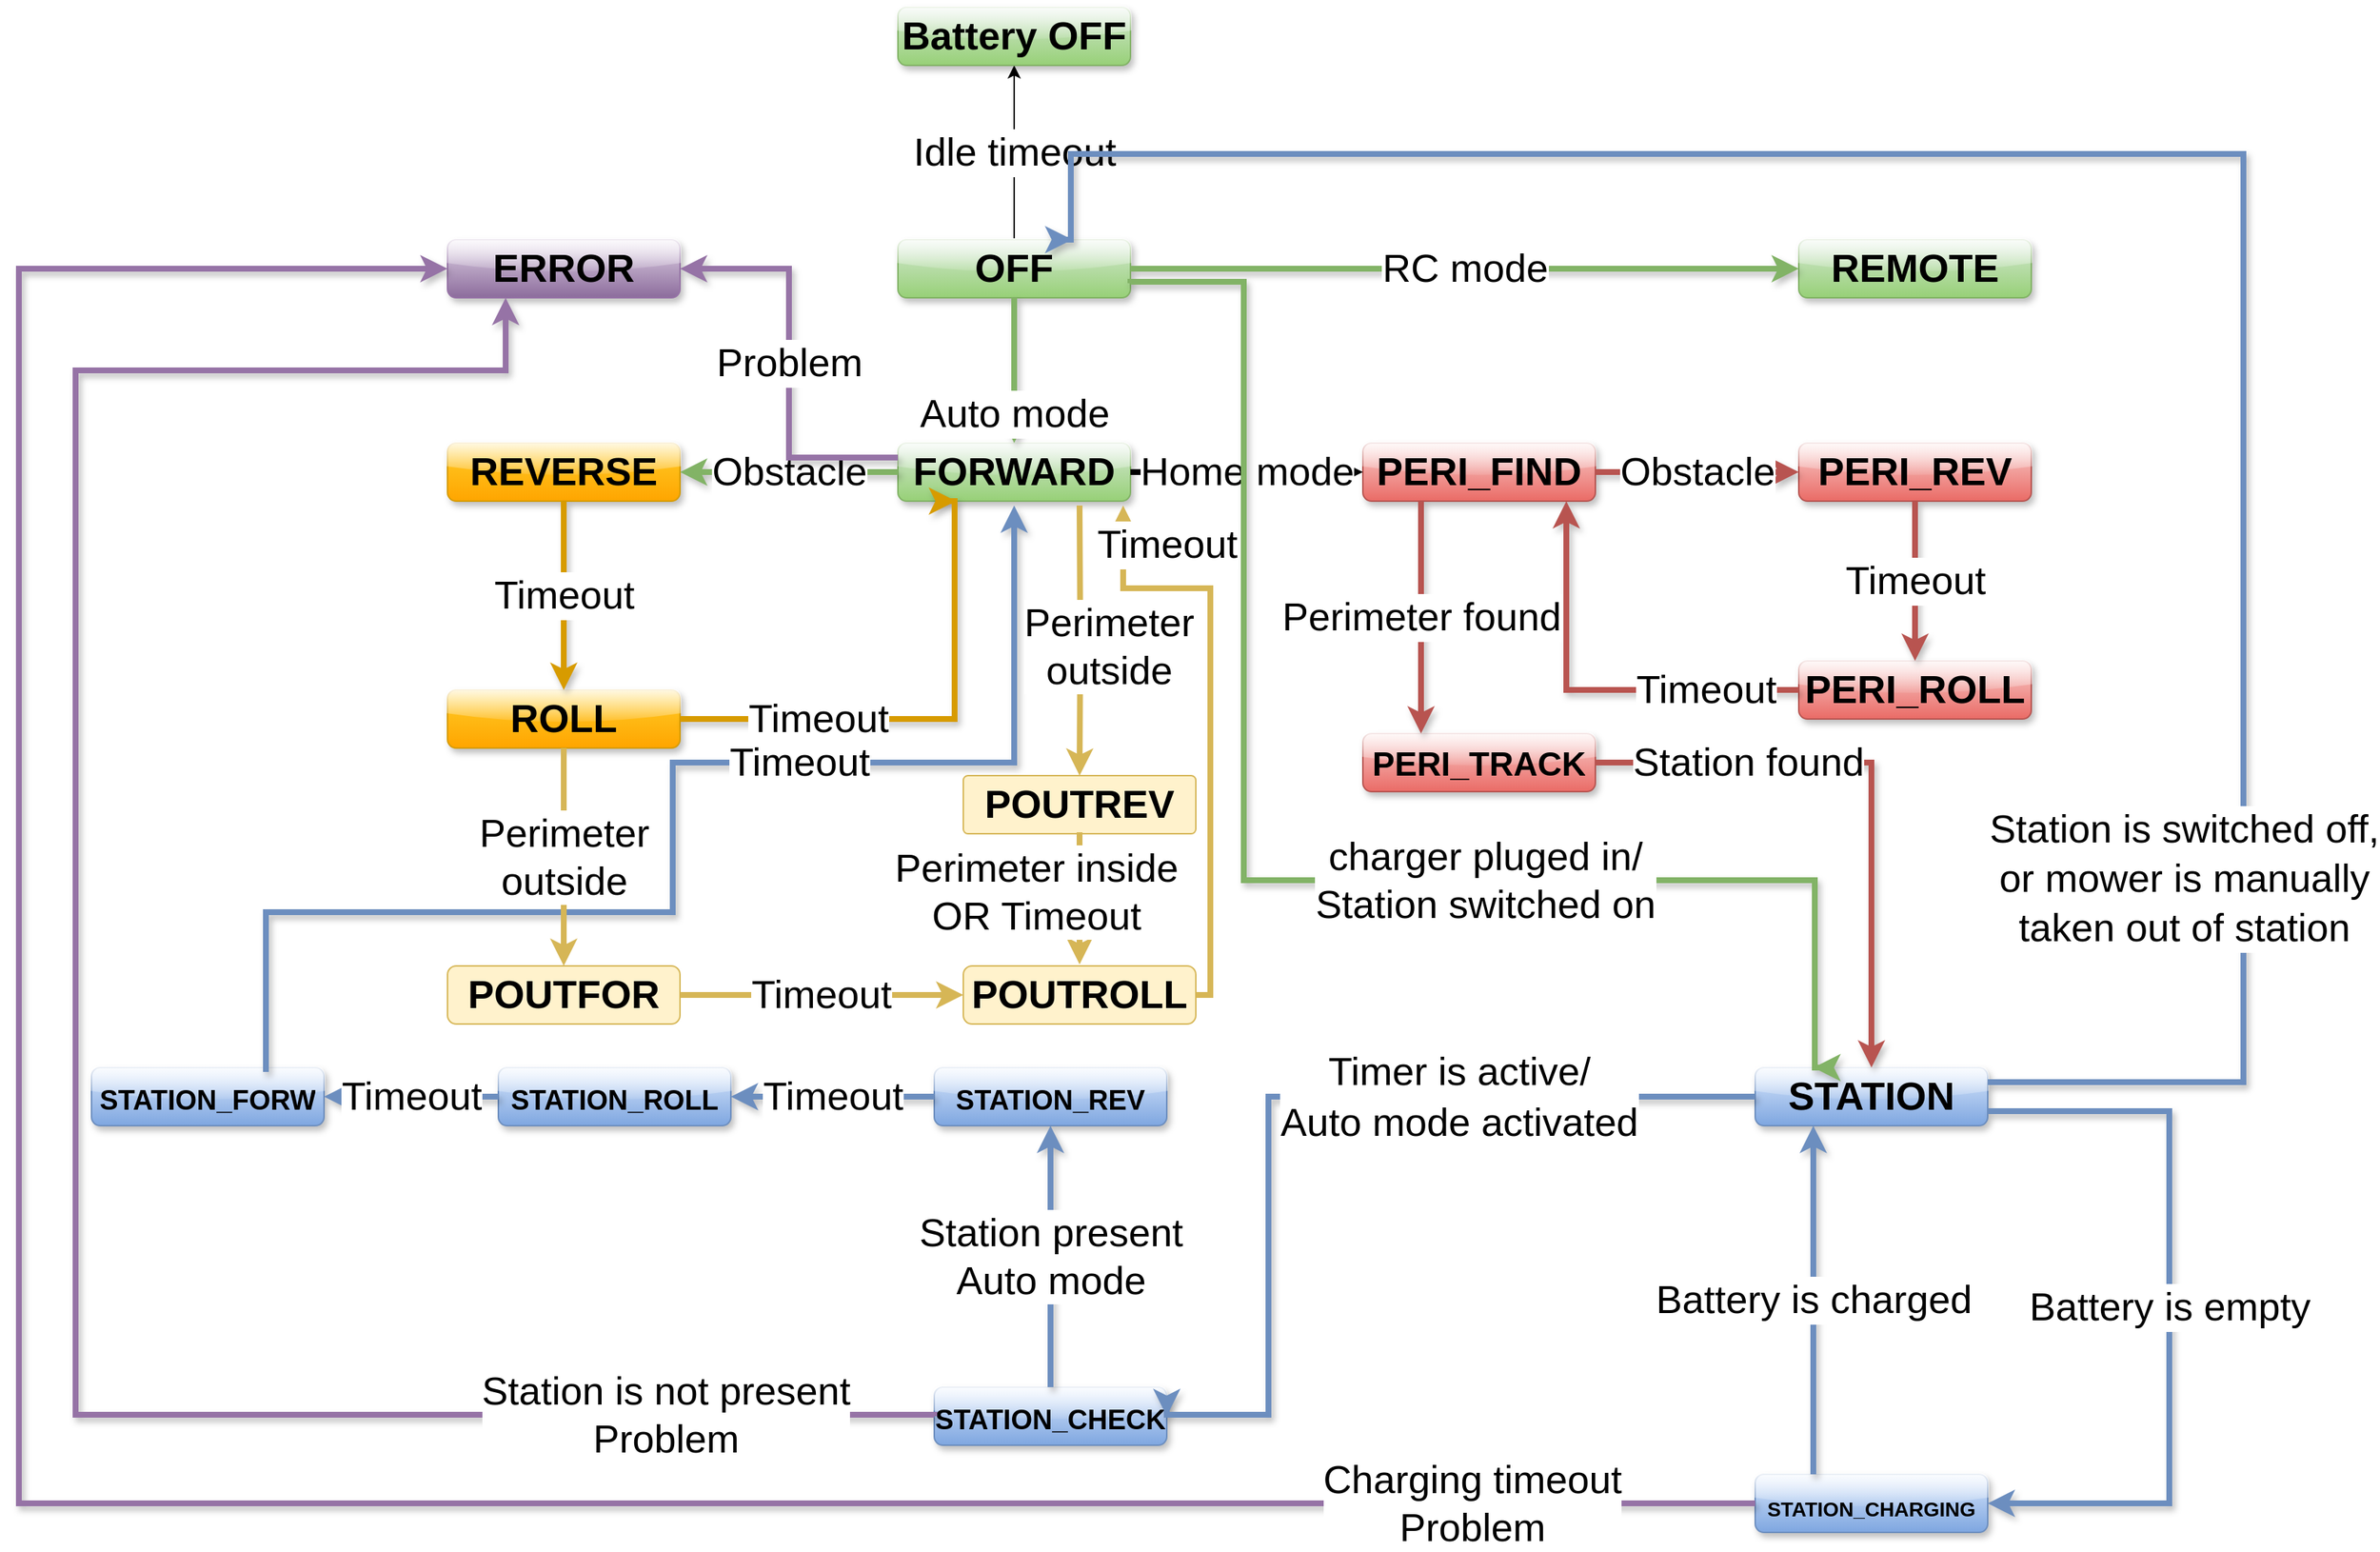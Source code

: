 <mxfile version="19.0.3" type="device"><diagram name="Page-1" id="0"><mxGraphModel dx="2754" dy="857" grid="1" gridSize="10" guides="1" tooltips="1" connect="1" arrows="1" fold="1" page="1" pageScale="1" pageWidth="1652" pageHeight="1169" background="none" math="0" shadow="0"><root><mxCell id="0"/><mxCell id="1" parent="0"/><mxCell id="2" value="&lt;font style=&quot;font-size: 14px&quot;&gt;STATION_CHARGING&lt;/font&gt;" style="text;html=1;align=center;verticalAlign=middle;whiteSpace=wrap;overflow=hidden;fontSize=27;fontStyle=1;spacing=0;rounded=1;blue" parent="1" vertex="1"><mxGeometry x="-415" y="1070" width="160" height="40" as="geometry"/></mxCell><mxCell id="3" value="&lt;font style=&quot;font-size: 23px&quot;&gt;PERI_TRACK&lt;/font&gt;" style="text;html=1;align=center;verticalAlign=middle;whiteSpace=wrap;overflow=hidden;fontSize=27;fontStyle=1;spacing=0;rounded=1;red" parent="1" vertex="1"><mxGeometry x="-685" y="560" width="160" height="40" as="geometry"/></mxCell><mxCell id="4" value="&lt;font style=&quot;font-size: 27px&quot;&gt;PERI_FIND&lt;/font&gt;" style="text;html=1;align=center;verticalAlign=middle;whiteSpace=wrap;overflow=hidden;fontSize=27;fontStyle=1;spacing=0;rounded=1;red" parent="1" vertex="1"><mxGeometry x="-685" y="360" width="160" height="40" as="geometry"/></mxCell><mxCell id="5" value="&lt;font style=&quot;font-size: 27px&quot;&gt;PERI_REV&lt;/font&gt;" style="text;html=1;align=center;verticalAlign=middle;whiteSpace=wrap;overflow=hidden;fontSize=27;fontStyle=1;spacing=0;rounded=1;red" parent="1" vertex="1"><mxGeometry x="-385" y="360" width="160" height="40" as="geometry"/></mxCell><mxCell id="6" value="&lt;font style=&quot;font-size: 27px&quot;&gt;PERI_ROLL&lt;/font&gt;" style="text;html=1;align=center;verticalAlign=middle;whiteSpace=wrap;overflow=hidden;fontSize=27;fontStyle=1;spacing=0;rounded=1;red" parent="1" vertex="1"><mxGeometry x="-385" y="510" width="160" height="40" as="geometry"/></mxCell><mxCell id="7" value="&lt;font style=&quot;font-size: 27px&quot;&gt;ROLL&lt;/font&gt;" style="text;html=1;align=center;verticalAlign=middle;whiteSpace=wrap;overflow=hidden;fontSize=27;fontStyle=1;spacing=0;rounded=1;orange" parent="1" vertex="1"><mxGeometry x="-1315" y="530" width="160" height="40" as="geometry"/></mxCell><mxCell id="8" value="&lt;font style=&quot;font-size: 27px&quot;&gt;REVERSE&lt;/font&gt;" style="text;html=1;align=center;verticalAlign=middle;whiteSpace=wrap;overflow=hidden;fontSize=27;fontStyle=1;spacing=0;rounded=1;orange" parent="1" vertex="1"><mxGeometry x="-1315" y="360" width="160" height="40" as="geometry"/></mxCell><mxCell id="9" value="&lt;font style=&quot;font-size: 27px&quot;&gt;FORWARD&lt;/font&gt;" style="text;html=1;align=center;verticalAlign=middle;whiteSpace=wrap;overflow=hidden;fontSize=27;fontStyle=1;spacing=0;green;rounded=1" parent="1" vertex="1"><mxGeometry x="-1005" y="360" width="160" height="40" as="geometry"/></mxCell><mxCell id="10" value="&lt;font style=&quot;font-size: 27px&quot;&gt;REMOTE&lt;/font&gt;" style="text;html=1;align=center;verticalAlign=middle;whiteSpace=wrap;overflow=hidden;fontSize=27;fontStyle=1;spacing=0;green;rounded=1" parent="1" vertex="1"><mxGeometry x="-385" y="220" width="160" height="40" as="geometry"/></mxCell><mxCell id="73" value="&lt;font style=&quot;font-size: 27px&quot;&gt;Idle timeout&lt;/font&gt;" style="edgeStyle=orthogonalEdgeStyle;rounded=0;html=1;jettySize=auto;orthogonalLoop=1;" parent="1" source="11" target="66" edge="1"><mxGeometry relative="1" as="geometry"/></mxCell><mxCell id="11" value="&lt;font style=&quot;font-size: 27px&quot;&gt;OFF&lt;/font&gt;" style="text;html=1;align=center;verticalAlign=middle;whiteSpace=wrap;overflow=hidden;fontSize=27;fontStyle=1;spacing=0;green;rounded=1" parent="1" vertex="1"><mxGeometry x="-1005" y="220" width="160" height="40" as="geometry"/></mxCell><mxCell id="12" value="&lt;font style=&quot;font-size: 27px&quot;&gt;ERROR&lt;/font&gt;" style="text;html=1;align=center;verticalAlign=middle;whiteSpace=wrap;overflow=hidden;fontSize=27;fontStyle=1;spacing=0;rounded=1;purple" parent="1" vertex="1"><mxGeometry x="-1315" y="220" width="160" height="40" as="geometry"/></mxCell><mxCell id="13" value="&lt;font style=&quot;font-size: 19px&quot;&gt;STATION_FORW&lt;/font&gt;" style="text;html=1;align=center;verticalAlign=middle;whiteSpace=wrap;overflow=hidden;fontSize=27;fontStyle=1;spacing=0;rounded=1;blue" parent="1" vertex="1"><mxGeometry x="-1560" y="790" width="160" height="40" as="geometry"/></mxCell><mxCell id="14" value="&lt;font style=&quot;font-size: 19px&quot;&gt;STATION_ROLL&lt;/font&gt;" style="text;html=1;align=center;verticalAlign=middle;whiteSpace=wrap;overflow=hidden;fontSize=27;fontStyle=1;spacing=0;rounded=1;direction=east;blue" parent="1" vertex="1"><mxGeometry x="-1280" y="790" width="160" height="40" as="geometry"/></mxCell><mxCell id="15" value="&lt;font style=&quot;font-size: 19px&quot;&gt;STATION_REV&lt;/font&gt;" style="text;html=1;align=center;verticalAlign=middle;whiteSpace=wrap;overflow=hidden;fontSize=27;fontStyle=1;spacing=0;rounded=1;blue" parent="1" vertex="1"><mxGeometry x="-980" y="790" width="160" height="40" as="geometry"/></mxCell><mxCell id="16" value="&lt;font style=&quot;font-size: 27px&quot;&gt;STATION&lt;/font&gt;" style="text;html=1;align=center;verticalAlign=middle;whiteSpace=wrap;overflow=hidden;fontSize=27;fontStyle=1;spacing=0;rounded=1;blue" parent="1" vertex="1"><mxGeometry x="-415" y="790" width="160" height="40" as="geometry"/></mxCell><mxCell id="28" value="Auto mode" style="edgeStyle=orthogonalEdgeStyle;rounded=0;html=1;exitX=0.5;exitY=1;startSize=6;endSize=6;strokeWidth=4;fontSize=27;green" parent="1" source="11" target="9" edge="1"><mxGeometry x="0.586" relative="1" as="geometry"><mxPoint as="offset"/></mxGeometry></mxCell><mxCell id="29" value="Timeout" style="edgeStyle=orthogonalEdgeStyle;rounded=0;html=1;exitX=0.5;exitY=1;entryX=0.5;entryY=0;startSize=6;endSize=6;strokeWidth=4;fontSize=27;orange" parent="1" source="8" target="7" edge="1"><mxGeometry relative="1" as="geometry"/></mxCell><mxCell id="30" value="Timeout" style="edgeStyle=orthogonalEdgeStyle;rounded=0;html=1;exitX=1;exitY=0.5;entryX=0.25;entryY=1;startSize=6;endSize=6;strokeWidth=4;fontSize=27;orange" parent="1" source="7" target="9" edge="1"><mxGeometry x="-0.441" relative="1" as="geometry"><Array as="points"><mxPoint x="-966" y="550"/></Array><mxPoint as="offset"/></mxGeometry></mxCell><mxCell id="33" value="Timeout" style="edgeStyle=orthogonalEdgeStyle;rounded=0;html=1;exitX=0.75;exitY=0;entryX=0.5;entryY=1;startSize=6;endSize=6;strokeWidth=4;fontSize=27;blue" parent="1" edge="1"><mxGeometry x="0.282" relative="1" as="geometry"><Array as="points"><mxPoint x="-1440" y="683"/><mxPoint x="-1160" y="683"/><mxPoint x="-1160" y="580"/><mxPoint x="-925" y="580"/></Array><mxPoint as="offset"/><mxPoint x="-1440" y="793" as="sourcePoint"/><mxPoint x="-925" y="403" as="targetPoint"/></mxGeometry></mxCell><mxCell id="35" value="Timeout" style="edgeStyle=orthogonalEdgeStyle;rounded=0;html=1;exitX=0;exitY=0.5;entryX=1;entryY=0.5;startSize=6;endSize=6;strokeWidth=4;fontSize=27;blue" parent="1" source="15" target="14" edge="1"><mxGeometry relative="1" as="geometry"/></mxCell><mxCell id="36" value="Timeout" style="edgeStyle=orthogonalEdgeStyle;rounded=0;html=1;exitX=0;exitY=0.5;entryX=1;entryY=0.5;startSize=6;endSize=6;strokeWidth=4;fontSize=27;blue" parent="1" source="14" target="13" edge="1"><mxGeometry relative="1" as="geometry"/></mxCell><mxCell id="37" value="RC mode" style="edgeStyle=orthogonalEdgeStyle;rounded=0;html=1;exitX=1;exitY=0.5;entryX=0;entryY=0.5;startSize=6;endSize=6;strokeWidth=4;fontSize=27;green" parent="1" source="11" target="10" edge="1"><mxGeometry relative="1" as="geometry"/></mxCell><mxCell id="38" value="Home mode" style="edgeStyle=orthogonalEdgeStyle;rounded=0;html=1;exitX=1;exitY=0.5;entryX=0;entryY=0.5;startSize=6;endSize=6;strokeColor=#000000;strokeWidth=4;fontSize=27" parent="1" source="9" target="4" edge="1"><mxGeometry relative="1" as="geometry"/></mxCell><mxCell id="39" value="Obstacle" style="edgeStyle=orthogonalEdgeStyle;rounded=0;html=1;exitX=0;exitY=0.5;entryX=1;entryY=0.5;startSize=6;endSize=6;strokeWidth=4;fontSize=27;green" parent="1" source="9" target="8" edge="1"><mxGeometry relative="1" as="geometry"/></mxCell><mxCell id="40" value="Obstacle" style="edgeStyle=orthogonalEdgeStyle;rounded=0;html=1;exitX=1;exitY=0.5;entryX=0;entryY=0.5;startSize=6;endSize=6;strokeWidth=4;fontSize=27;red" parent="1" source="4" target="5" edge="1"><mxGeometry relative="1" as="geometry"/></mxCell><mxCell id="41" value="Timeout" style="edgeStyle=orthogonalEdgeStyle;rounded=0;html=1;exitX=0.5;exitY=1;entryX=0.5;entryY=0;startSize=6;endSize=6;strokeWidth=4;fontSize=27;red" parent="1" source="5" target="6" edge="1"><mxGeometry relative="1" as="geometry"/></mxCell><mxCell id="45" value="Timeout" style="edgeStyle=orthogonalEdgeStyle;rounded=0;html=1;exitX=0;exitY=0.5;entryX=0.875;entryY=1;entryPerimeter=0;startSize=6;endSize=6;strokeWidth=4;fontSize=27;red" parent="1" source="6" target="4" edge="1"><mxGeometry x="-0.554" relative="1" as="geometry"><mxPoint as="offset"/></mxGeometry></mxCell><mxCell id="46" value="Perimeter found" style="edgeStyle=orthogonalEdgeStyle;rounded=0;html=1;exitX=0.25;exitY=1;entryX=0.25;entryY=0;startSize=6;endSize=6;strokeWidth=4;fontSize=27;red" parent="1" source="4" target="3" edge="1"><mxGeometry relative="1" as="geometry"/></mxCell><mxCell id="47" value="Station found" style="edgeStyle=orthogonalEdgeStyle;rounded=0;html=1;exitX=1;exitY=0.5;entryX=0.5;entryY=0;startSize=6;endSize=6;strokeWidth=4;fontSize=27;red" parent="1" source="3" target="16" edge="1"><mxGeometry x="-0.474" relative="1" as="geometry"><mxPoint as="offset"/><Array as="points"><mxPoint x="-335" y="580"/></Array></mxGeometry></mxCell><mxCell id="48" value="Battery is empty" style="edgeStyle=orthogonalEdgeStyle;rounded=0;html=1;exitX=1;exitY=0.75;entryX=1;entryY=0.5;startSize=6;endSize=6;strokeWidth=4;fontSize=27;blue" parent="1" source="16" target="2" edge="1"><mxGeometry relative="1" as="geometry"><Array as="points"><mxPoint x="-130" y="820"/><mxPoint x="-130" y="1090"/></Array></mxGeometry></mxCell><mxCell id="53" value="Problem" style="edgeStyle=orthogonalEdgeStyle;rounded=0;html=1;exitX=0;exitY=0.25;entryX=1;entryY=0.5;startSize=6;endSize=6;strokeWidth=4;fontSize=27;purple" parent="1" source="9" target="12" edge="1"><mxGeometry relative="1" as="geometry"/></mxCell><mxCell id="54" value="Station is switched off,&lt;div&gt;or mower&amp;nbsp;&lt;span style=&quot;line-height: 1.26&quot;&gt;is manually&lt;/span&gt;&lt;/div&gt;&lt;div&gt;&lt;span style=&quot;line-height: 1.26&quot;&gt;taken out of station&lt;/span&gt;&lt;/div&gt;" style="edgeStyle=orthogonalEdgeStyle;rounded=0;html=1;exitX=1;exitY=0.25;entryX=0.75;entryY=0;strokeWidth=4;fontSize=27;blue" parent="1" source="16" target="11" edge="1"><mxGeometry x="-0.624" y="41" relative="1" as="geometry"><Array as="points"><mxPoint x="-79" y="800"/><mxPoint x="-79" y="161"/><mxPoint x="-886" y="161"/></Array><mxPoint as="offset"/></mxGeometry></mxCell><mxCell id="55" value="charger pluged in/&lt;div&gt;Station switched on&lt;/div&gt;" style="edgeStyle=orthogonalEdgeStyle;rounded=0;html=1;exitX=1;exitY=0.75;entryX=0.25;entryY=0;strokeWidth=4;fontSize=27;green" parent="1" source="11" target="16" edge="1"><mxGeometry x="0.296" relative="1" as="geometry"><Array as="points"><mxPoint x="-767" y="249"/><mxPoint x="-767" y="661"/><mxPoint x="-374" y="661"/></Array><mxPoint as="offset"/></mxGeometry></mxCell><mxCell id="56" value="&lt;font style=&quot;font-size: 19px&quot;&gt;STATION_CHECK&lt;/font&gt;" style="text;html=1;align=center;verticalAlign=middle;whiteSpace=wrap;overflow=hidden;fontSize=27;fontStyle=1;spacing=0;rounded=1;blue" parent="1" vertex="1"><mxGeometry x="-980" y="1010" width="160" height="40" as="geometry"/></mxCell><mxCell id="57" value="Timer is&amp;nbsp;&lt;span style=&quot;line-height: 1.26&quot;&gt;active/&lt;/span&gt;&lt;div&gt;&lt;span style=&quot;line-height: 1.26&quot;&gt;Auto mode activated&lt;/span&gt;&lt;/div&gt;" style="edgeStyle=orthogonalEdgeStyle;rounded=0;html=1;exitX=0;exitY=0.5;entryX=1;entryY=0.5;startSize=6;endSize=6;strokeWidth=4;fontSize=27;blue" parent="1" source="16" target="56" edge="1"><mxGeometry x="-0.345" relative="1" as="geometry"><mxPoint x="-415.265" y="810.204" as="sourcePoint"/><mxPoint x="-880.571" y="810.204" as="targetPoint"/><Array as="points"><mxPoint x="-750" y="810"/><mxPoint x="-750" y="1029"/></Array><mxPoint as="offset"/></mxGeometry></mxCell><mxCell id="58" value="Battery is charged" style="edgeStyle=orthogonalEdgeStyle;rounded=0;html=1;exitX=0.25;exitY=0;entryX=0.25;entryY=1;fontSize=27;strokeWidth=4;blue" parent="1" source="2" target="16" edge="1"><mxGeometry relative="1" as="geometry"/></mxCell><mxCell id="59" value="Station present&lt;div&gt;Auto mode&lt;/div&gt;" style="edgeStyle=orthogonalEdgeStyle;rounded=0;html=1;exitX=0.5;exitY=0;entryX=0.5;entryY=1;strokeWidth=4;fontSize=27;blue" parent="1" source="56" target="15" edge="1"><mxGeometry relative="1" as="geometry"><Array as="points"/></mxGeometry></mxCell><mxCell id="62" value="Station is not present&lt;div&gt;Problem&lt;/div&gt;" style="edgeStyle=orthogonalEdgeStyle;rounded=0;html=1;exitX=0;exitY=0.5;entryX=0.25;entryY=1;strokeWidth=4;fontSize=27;purple" parent="1" source="56" target="12" edge="1"><mxGeometry x="-0.775" relative="1" as="geometry"><Array as="points"><mxPoint x="-1571" y="1029"/><mxPoint x="-1571" y="310"/><mxPoint x="-1275" y="310"/></Array><mxPoint as="offset"/></mxGeometry></mxCell><mxCell id="64" value="Charging timeout&lt;div&gt;Problem&lt;/div&gt;" style="edgeStyle=orthogonalEdgeStyle;rounded=0;html=1;exitX=0;exitY=0.5;entryX=0;entryY=0.5;purple;strokeWidth=4;fontSize=27" parent="1" source="2" target="12" edge="1"><mxGeometry x="-0.833" relative="1" as="geometry"><Array as="points"><mxPoint x="-1610" y="1090"/><mxPoint x="-1610" y="240"/></Array><mxPoint as="offset"/></mxGeometry></mxCell><mxCell id="66" value="Battery OFF" style="text;html=1;align=center;verticalAlign=middle;whiteSpace=wrap;overflow=hidden;fontSize=27;fontStyle=1;spacing=0;green;rounded=1" parent="1" vertex="1"><mxGeometry x="-1005" y="60" width="160" height="40" as="geometry"/></mxCell><mxCell id="74" value="POUTREV" style="text;html=1;align=center;verticalAlign=middle;whiteSpace=wrap;overflow=hidden;fontSize=27;fontStyle=1;spacing=0;rounded=1;fillColor=#fff2cc;strokeColor=#d6b656;arcSize=8;" parent="1" vertex="1"><mxGeometry x="-960" y="589" width="160" height="40" as="geometry"/></mxCell><mxCell id="75" value="POUTFOR" style="text;html=1;align=center;verticalAlign=middle;whiteSpace=wrap;overflow=hidden;fontSize=27;fontStyle=1;spacing=0;rounded=1;fillColor=#fff2cc;strokeColor=#d6b656;" parent="1" vertex="1"><mxGeometry x="-1315" y="720" width="160" height="40" as="geometry"/></mxCell><mxCell id="76" value="POUTROLL" style="text;html=1;align=center;verticalAlign=middle;whiteSpace=wrap;overflow=hidden;fontSize=27;fontStyle=1;spacing=0;rounded=1;fillColor=#fff2cc;strokeColor=#d6b656;" parent="1" vertex="1"><mxGeometry x="-960" y="720" width="160" height="40" as="geometry"/></mxCell><mxCell id="77" value="Perimeter&lt;br&gt;outside" style="edgeStyle=orthogonalEdgeStyle;rounded=0;html=1;startSize=6;endSize=6;strokeWidth=4;fontSize=27;fillColor=#fff2cc;strokeColor=#d6b656;entryX=0.5;entryY=0;" parent="1" target="74" edge="1"><mxGeometry x="0.043" y="20" relative="1" as="geometry"><mxPoint x="-880" y="403" as="sourcePoint"/><mxPoint x="-840" y="590" as="targetPoint"/><Array as="points"/><mxPoint as="offset"/></mxGeometry></mxCell><mxCell id="78" value="Perimeter&lt;br&gt;outside" style="edgeStyle=orthogonalEdgeStyle;rounded=0;html=1;entryX=0.5;entryY=0;startSize=6;endSize=6;strokeWidth=4;fontSize=27;exitX=0.5;exitY=1;fillColor=#fff2cc;strokeColor=#d6b656;" parent="1" source="7" target="75" edge="1"><mxGeometry x="-0.009" relative="1" as="geometry"><mxPoint x="-849" y="413" as="sourcePoint"/><mxPoint x="-850" y="630" as="targetPoint"/><Array as="points"><mxPoint x="-1235" y="680"/><mxPoint x="-1235" y="680"/></Array><mxPoint as="offset"/></mxGeometry></mxCell><mxCell id="79" value="Timeout" style="edgeStyle=orthogonalEdgeStyle;rounded=0;html=1;exitX=1;exitY=0.5;entryX=0;entryY=0.5;startSize=6;endSize=6;strokeWidth=4;fontSize=27;fillColor=#fff2cc;strokeColor=#d6b656;" parent="1" source="75" target="76" edge="1"><mxGeometry x="0.61" y="-60" relative="1" as="geometry"><Array as="points"><mxPoint x="-1100" y="740"/><mxPoint x="-1100" y="740"/></Array><mxPoint x="-60" y="-60" as="offset"/><mxPoint x="-1145" y="540" as="sourcePoint"/><mxPoint x="-955" y="390" as="targetPoint"/></mxGeometry></mxCell><mxCell id="80" value="&lt;div&gt;Perimeter inside&lt;/div&gt;&lt;div&gt;OR Timeout&lt;/div&gt;" style="edgeStyle=orthogonalEdgeStyle;rounded=0;html=1;exitX=0.5;exitY=1;entryX=0.5;entryY=0;startSize=6;endSize=6;strokeWidth=4;fontSize=27;fillColor=#fff2cc;strokeColor=#d6b656;" parent="1" edge="1"><mxGeometry x="-0.099" y="-30" relative="1" as="geometry"><Array as="points"/><mxPoint as="offset"/><mxPoint x="-880" y="628" as="sourcePoint"/><mxPoint x="-880" y="719" as="targetPoint"/></mxGeometry></mxCell><mxCell id="81" value="Timeout" style="edgeStyle=orthogonalEdgeStyle;rounded=0;html=1;exitX=1;exitY=0.5;startSize=6;endSize=6;strokeWidth=4;fontSize=27;fillColor=#fff2cc;strokeColor=#d6b656;labelBackgroundColor=#ffffff;" parent="1" source="76" edge="1"><mxGeometry x="0.867" y="-30" relative="1" as="geometry"><Array as="points"><mxPoint x="-790" y="740"/><mxPoint x="-790" y="460"/><mxPoint x="-850" y="460"/></Array><mxPoint as="offset"/><mxPoint x="-1145" y="770" as="sourcePoint"/><mxPoint x="-850" y="403" as="targetPoint"/></mxGeometry></mxCell></root></mxGraphModel></diagram></mxfile>